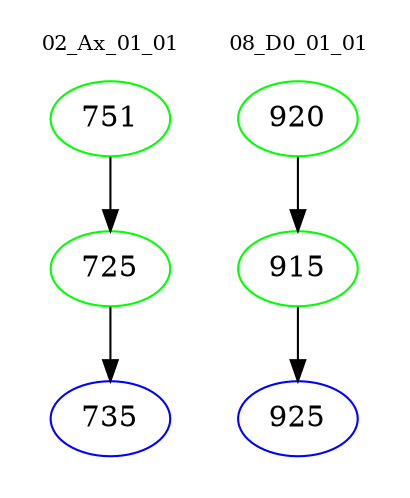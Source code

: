 digraph{
subgraph cluster_0 {
color = white
label = "02_Ax_01_01";
fontsize=10;
T0_751 [label="751", color="green"]
T0_751 -> T0_725 [color="black"]
T0_725 [label="725", color="green"]
T0_725 -> T0_735 [color="black"]
T0_735 [label="735", color="blue"]
}
subgraph cluster_1 {
color = white
label = "08_D0_01_01";
fontsize=10;
T1_920 [label="920", color="green"]
T1_920 -> T1_915 [color="black"]
T1_915 [label="915", color="green"]
T1_915 -> T1_925 [color="black"]
T1_925 [label="925", color="blue"]
}
}
